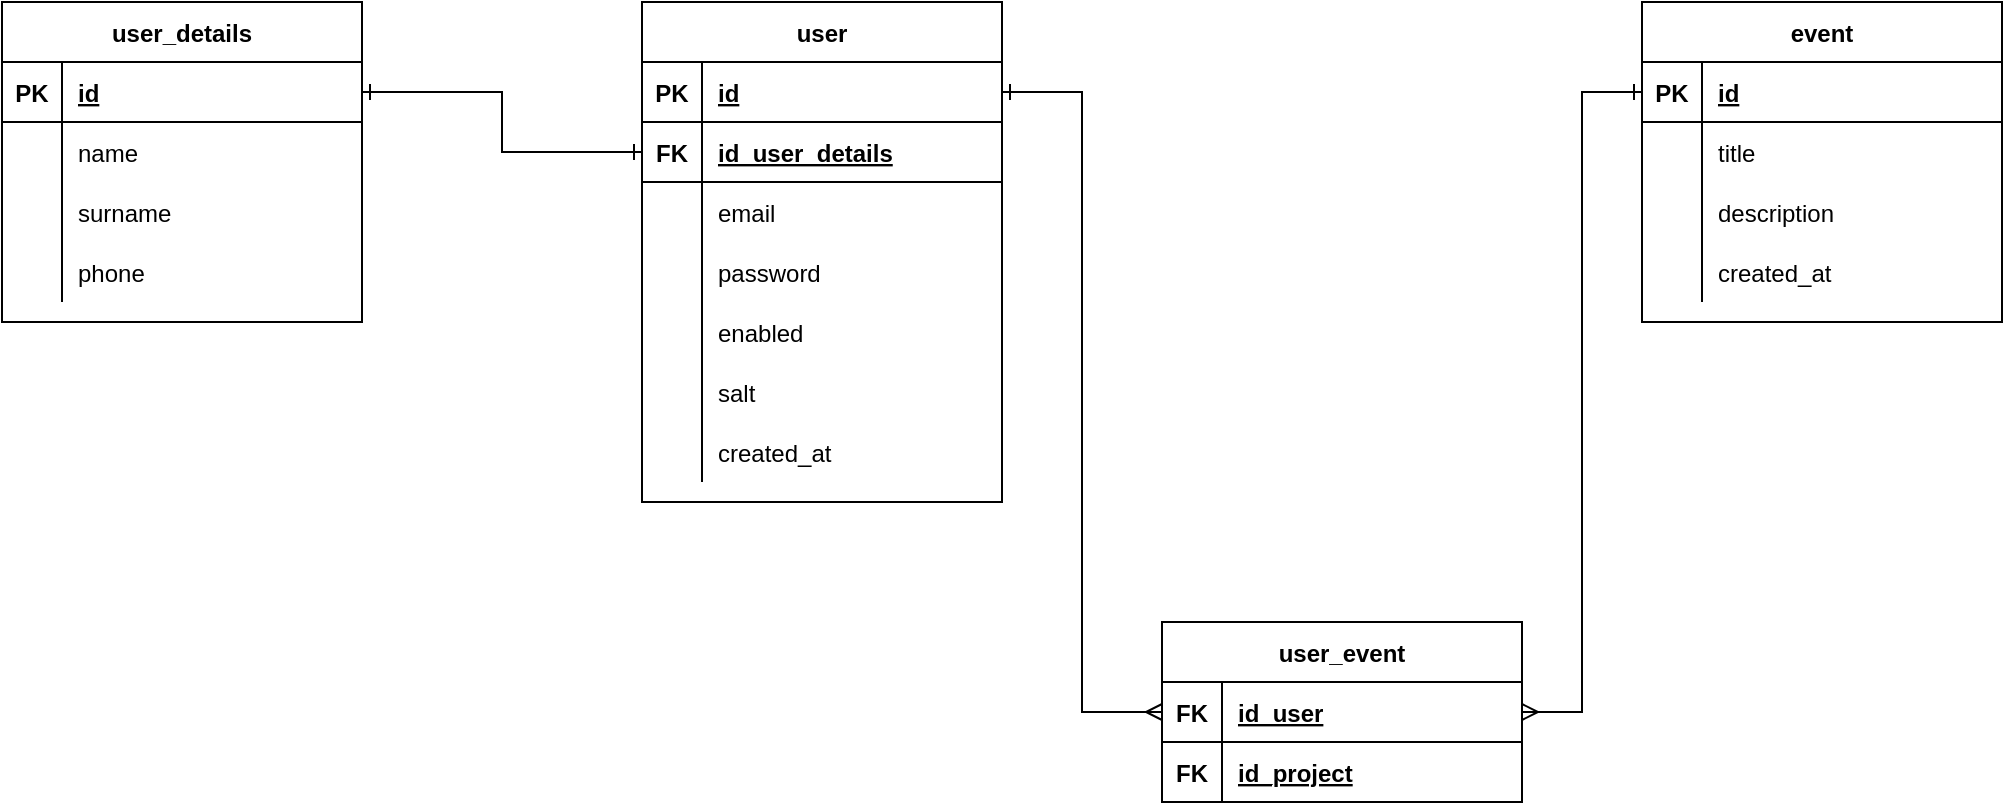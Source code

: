 <mxfile version="14.0.0" type="device"><diagram id="XVylNcz4In3W7C7j0Wop" name="Page-1"><mxGraphModel dx="1422" dy="762" grid="1" gridSize="10" guides="1" tooltips="1" connect="1" arrows="1" fold="1" page="1" pageScale="1" pageWidth="3300" pageHeight="2339" math="0" shadow="0"><root><mxCell id="0"/><mxCell id="1" parent="0"/><mxCell id="rIm2zGxiIQ4ZFtIDSf04-1" value="user" style="shape=table;startSize=30;container=1;collapsible=1;childLayout=tableLayout;fixedRows=1;rowLines=0;fontStyle=1;align=center;resizeLast=1;" vertex="1" parent="1"><mxGeometry x="430" y="130" width="180" height="250" as="geometry"/></mxCell><mxCell id="rIm2zGxiIQ4ZFtIDSf04-2" value="" style="shape=partialRectangle;collapsible=0;dropTarget=0;pointerEvents=0;fillColor=none;top=0;left=0;bottom=1;right=0;points=[[0,0.5],[1,0.5]];portConstraint=eastwest;" vertex="1" parent="rIm2zGxiIQ4ZFtIDSf04-1"><mxGeometry y="30" width="180" height="30" as="geometry"/></mxCell><mxCell id="rIm2zGxiIQ4ZFtIDSf04-3" value="PK" style="shape=partialRectangle;connectable=0;fillColor=none;top=0;left=0;bottom=0;right=0;fontStyle=1;overflow=hidden;" vertex="1" parent="rIm2zGxiIQ4ZFtIDSf04-2"><mxGeometry width="30" height="30" as="geometry"/></mxCell><mxCell id="rIm2zGxiIQ4ZFtIDSf04-4" value="id" style="shape=partialRectangle;connectable=0;fillColor=none;top=0;left=0;bottom=0;right=0;align=left;spacingLeft=6;fontStyle=5;overflow=hidden;" vertex="1" parent="rIm2zGxiIQ4ZFtIDSf04-2"><mxGeometry x="30" width="150" height="30" as="geometry"/></mxCell><mxCell id="rIm2zGxiIQ4ZFtIDSf04-14" value="" style="shape=partialRectangle;collapsible=0;dropTarget=0;pointerEvents=0;fillColor=none;top=0;left=0;bottom=1;right=0;points=[[0,0.5],[1,0.5]];portConstraint=eastwest;" vertex="1" parent="rIm2zGxiIQ4ZFtIDSf04-1"><mxGeometry y="60" width="180" height="30" as="geometry"/></mxCell><mxCell id="rIm2zGxiIQ4ZFtIDSf04-15" value="FK" style="shape=partialRectangle;connectable=0;fillColor=none;top=0;left=0;bottom=0;right=0;fontStyle=1;overflow=hidden;" vertex="1" parent="rIm2zGxiIQ4ZFtIDSf04-14"><mxGeometry width="30" height="30" as="geometry"/></mxCell><mxCell id="rIm2zGxiIQ4ZFtIDSf04-16" value="id_user_details" style="shape=partialRectangle;connectable=0;fillColor=none;top=0;left=0;bottom=0;right=0;align=left;spacingLeft=6;fontStyle=5;overflow=hidden;" vertex="1" parent="rIm2zGxiIQ4ZFtIDSf04-14"><mxGeometry x="30" width="150" height="30" as="geometry"/></mxCell><mxCell id="rIm2zGxiIQ4ZFtIDSf04-5" value="" style="shape=partialRectangle;collapsible=0;dropTarget=0;pointerEvents=0;fillColor=none;top=0;left=0;bottom=0;right=0;points=[[0,0.5],[1,0.5]];portConstraint=eastwest;" vertex="1" parent="rIm2zGxiIQ4ZFtIDSf04-1"><mxGeometry y="90" width="180" height="30" as="geometry"/></mxCell><mxCell id="rIm2zGxiIQ4ZFtIDSf04-6" value="" style="shape=partialRectangle;connectable=0;fillColor=none;top=0;left=0;bottom=0;right=0;editable=1;overflow=hidden;" vertex="1" parent="rIm2zGxiIQ4ZFtIDSf04-5"><mxGeometry width="30" height="30" as="geometry"/></mxCell><mxCell id="rIm2zGxiIQ4ZFtIDSf04-7" value="email" style="shape=partialRectangle;connectable=0;fillColor=none;top=0;left=0;bottom=0;right=0;align=left;spacingLeft=6;overflow=hidden;" vertex="1" parent="rIm2zGxiIQ4ZFtIDSf04-5"><mxGeometry x="30" width="150" height="30" as="geometry"/></mxCell><mxCell id="rIm2zGxiIQ4ZFtIDSf04-8" value="" style="shape=partialRectangle;collapsible=0;dropTarget=0;pointerEvents=0;fillColor=none;top=0;left=0;bottom=0;right=0;points=[[0,0.5],[1,0.5]];portConstraint=eastwest;" vertex="1" parent="rIm2zGxiIQ4ZFtIDSf04-1"><mxGeometry y="120" width="180" height="30" as="geometry"/></mxCell><mxCell id="rIm2zGxiIQ4ZFtIDSf04-9" value="" style="shape=partialRectangle;connectable=0;fillColor=none;top=0;left=0;bottom=0;right=0;editable=1;overflow=hidden;" vertex="1" parent="rIm2zGxiIQ4ZFtIDSf04-8"><mxGeometry width="30" height="30" as="geometry"/></mxCell><mxCell id="rIm2zGxiIQ4ZFtIDSf04-10" value="password" style="shape=partialRectangle;connectable=0;fillColor=none;top=0;left=0;bottom=0;right=0;align=left;spacingLeft=6;overflow=hidden;" vertex="1" parent="rIm2zGxiIQ4ZFtIDSf04-8"><mxGeometry x="30" width="150" height="30" as="geometry"/></mxCell><mxCell id="rIm2zGxiIQ4ZFtIDSf04-11" value="" style="shape=partialRectangle;collapsible=0;dropTarget=0;pointerEvents=0;fillColor=none;top=0;left=0;bottom=0;right=0;points=[[0,0.5],[1,0.5]];portConstraint=eastwest;" vertex="1" parent="rIm2zGxiIQ4ZFtIDSf04-1"><mxGeometry y="150" width="180" height="30" as="geometry"/></mxCell><mxCell id="rIm2zGxiIQ4ZFtIDSf04-12" value="" style="shape=partialRectangle;connectable=0;fillColor=none;top=0;left=0;bottom=0;right=0;editable=1;overflow=hidden;" vertex="1" parent="rIm2zGxiIQ4ZFtIDSf04-11"><mxGeometry width="30" height="30" as="geometry"/></mxCell><mxCell id="rIm2zGxiIQ4ZFtIDSf04-13" value="enabled" style="shape=partialRectangle;connectable=0;fillColor=none;top=0;left=0;bottom=0;right=0;align=left;spacingLeft=6;overflow=hidden;" vertex="1" parent="rIm2zGxiIQ4ZFtIDSf04-11"><mxGeometry x="30" width="150" height="30" as="geometry"/></mxCell><mxCell id="rIm2zGxiIQ4ZFtIDSf04-17" value="" style="shape=partialRectangle;collapsible=0;dropTarget=0;pointerEvents=0;fillColor=none;top=0;left=0;bottom=0;right=0;points=[[0,0.5],[1,0.5]];portConstraint=eastwest;" vertex="1" parent="rIm2zGxiIQ4ZFtIDSf04-1"><mxGeometry y="180" width="180" height="30" as="geometry"/></mxCell><mxCell id="rIm2zGxiIQ4ZFtIDSf04-18" value="" style="shape=partialRectangle;connectable=0;fillColor=none;top=0;left=0;bottom=0;right=0;editable=1;overflow=hidden;" vertex="1" parent="rIm2zGxiIQ4ZFtIDSf04-17"><mxGeometry width="30" height="30" as="geometry"/></mxCell><mxCell id="rIm2zGxiIQ4ZFtIDSf04-19" value="salt" style="shape=partialRectangle;connectable=0;fillColor=none;top=0;left=0;bottom=0;right=0;align=left;spacingLeft=6;overflow=hidden;" vertex="1" parent="rIm2zGxiIQ4ZFtIDSf04-17"><mxGeometry x="30" width="150" height="30" as="geometry"/></mxCell><mxCell id="rIm2zGxiIQ4ZFtIDSf04-20" value="" style="shape=partialRectangle;collapsible=0;dropTarget=0;pointerEvents=0;fillColor=none;top=0;left=0;bottom=0;right=0;points=[[0,0.5],[1,0.5]];portConstraint=eastwest;" vertex="1" parent="rIm2zGxiIQ4ZFtIDSf04-1"><mxGeometry y="210" width="180" height="30" as="geometry"/></mxCell><mxCell id="rIm2zGxiIQ4ZFtIDSf04-21" value="" style="shape=partialRectangle;connectable=0;fillColor=none;top=0;left=0;bottom=0;right=0;editable=1;overflow=hidden;" vertex="1" parent="rIm2zGxiIQ4ZFtIDSf04-20"><mxGeometry width="30" height="30" as="geometry"/></mxCell><mxCell id="rIm2zGxiIQ4ZFtIDSf04-22" value="created_at" style="shape=partialRectangle;connectable=0;fillColor=none;top=0;left=0;bottom=0;right=0;align=left;spacingLeft=6;overflow=hidden;" vertex="1" parent="rIm2zGxiIQ4ZFtIDSf04-20"><mxGeometry x="30" width="150" height="30" as="geometry"/></mxCell><mxCell id="rIm2zGxiIQ4ZFtIDSf04-23" value="user_details" style="shape=table;startSize=30;container=1;collapsible=1;childLayout=tableLayout;fixedRows=1;rowLines=0;fontStyle=1;align=center;resizeLast=1;" vertex="1" parent="1"><mxGeometry x="110" y="130" width="180" height="160" as="geometry"/></mxCell><mxCell id="rIm2zGxiIQ4ZFtIDSf04-24" value="" style="shape=partialRectangle;collapsible=0;dropTarget=0;pointerEvents=0;fillColor=none;top=0;left=0;bottom=1;right=0;points=[[0,0.5],[1,0.5]];portConstraint=eastwest;" vertex="1" parent="rIm2zGxiIQ4ZFtIDSf04-23"><mxGeometry y="30" width="180" height="30" as="geometry"/></mxCell><mxCell id="rIm2zGxiIQ4ZFtIDSf04-25" value="PK" style="shape=partialRectangle;connectable=0;fillColor=none;top=0;left=0;bottom=0;right=0;fontStyle=1;overflow=hidden;" vertex="1" parent="rIm2zGxiIQ4ZFtIDSf04-24"><mxGeometry width="30" height="30" as="geometry"/></mxCell><mxCell id="rIm2zGxiIQ4ZFtIDSf04-26" value="id" style="shape=partialRectangle;connectable=0;fillColor=none;top=0;left=0;bottom=0;right=0;align=left;spacingLeft=6;fontStyle=5;overflow=hidden;" vertex="1" parent="rIm2zGxiIQ4ZFtIDSf04-24"><mxGeometry x="30" width="150" height="30" as="geometry"/></mxCell><mxCell id="rIm2zGxiIQ4ZFtIDSf04-27" value="" style="shape=partialRectangle;collapsible=0;dropTarget=0;pointerEvents=0;fillColor=none;top=0;left=0;bottom=0;right=0;points=[[0,0.5],[1,0.5]];portConstraint=eastwest;" vertex="1" parent="rIm2zGxiIQ4ZFtIDSf04-23"><mxGeometry y="60" width="180" height="30" as="geometry"/></mxCell><mxCell id="rIm2zGxiIQ4ZFtIDSf04-28" value="" style="shape=partialRectangle;connectable=0;fillColor=none;top=0;left=0;bottom=0;right=0;editable=1;overflow=hidden;" vertex="1" parent="rIm2zGxiIQ4ZFtIDSf04-27"><mxGeometry width="30" height="30" as="geometry"/></mxCell><mxCell id="rIm2zGxiIQ4ZFtIDSf04-29" value="name" style="shape=partialRectangle;connectable=0;fillColor=none;top=0;left=0;bottom=0;right=0;align=left;spacingLeft=6;overflow=hidden;" vertex="1" parent="rIm2zGxiIQ4ZFtIDSf04-27"><mxGeometry x="30" width="150" height="30" as="geometry"/></mxCell><mxCell id="rIm2zGxiIQ4ZFtIDSf04-30" value="" style="shape=partialRectangle;collapsible=0;dropTarget=0;pointerEvents=0;fillColor=none;top=0;left=0;bottom=0;right=0;points=[[0,0.5],[1,0.5]];portConstraint=eastwest;" vertex="1" parent="rIm2zGxiIQ4ZFtIDSf04-23"><mxGeometry y="90" width="180" height="30" as="geometry"/></mxCell><mxCell id="rIm2zGxiIQ4ZFtIDSf04-31" value="" style="shape=partialRectangle;connectable=0;fillColor=none;top=0;left=0;bottom=0;right=0;editable=1;overflow=hidden;" vertex="1" parent="rIm2zGxiIQ4ZFtIDSf04-30"><mxGeometry width="30" height="30" as="geometry"/></mxCell><mxCell id="rIm2zGxiIQ4ZFtIDSf04-32" value="surname" style="shape=partialRectangle;connectable=0;fillColor=none;top=0;left=0;bottom=0;right=0;align=left;spacingLeft=6;overflow=hidden;" vertex="1" parent="rIm2zGxiIQ4ZFtIDSf04-30"><mxGeometry x="30" width="150" height="30" as="geometry"/></mxCell><mxCell id="rIm2zGxiIQ4ZFtIDSf04-33" value="" style="shape=partialRectangle;collapsible=0;dropTarget=0;pointerEvents=0;fillColor=none;top=0;left=0;bottom=0;right=0;points=[[0,0.5],[1,0.5]];portConstraint=eastwest;" vertex="1" parent="rIm2zGxiIQ4ZFtIDSf04-23"><mxGeometry y="120" width="180" height="30" as="geometry"/></mxCell><mxCell id="rIm2zGxiIQ4ZFtIDSf04-34" value="" style="shape=partialRectangle;connectable=0;fillColor=none;top=0;left=0;bottom=0;right=0;editable=1;overflow=hidden;" vertex="1" parent="rIm2zGxiIQ4ZFtIDSf04-33"><mxGeometry width="30" height="30" as="geometry"/></mxCell><mxCell id="rIm2zGxiIQ4ZFtIDSf04-35" value="phone" style="shape=partialRectangle;connectable=0;fillColor=none;top=0;left=0;bottom=0;right=0;align=left;spacingLeft=6;overflow=hidden;" vertex="1" parent="rIm2zGxiIQ4ZFtIDSf04-33"><mxGeometry x="30" width="150" height="30" as="geometry"/></mxCell><mxCell id="rIm2zGxiIQ4ZFtIDSf04-37" style="edgeStyle=orthogonalEdgeStyle;rounded=0;orthogonalLoop=1;jettySize=auto;html=1;exitX=1;exitY=0.5;exitDx=0;exitDy=0;entryX=0;entryY=0.5;entryDx=0;entryDy=0;endArrow=ERone;endFill=0;startArrow=ERone;startFill=0;" edge="1" parent="1" source="rIm2zGxiIQ4ZFtIDSf04-24" target="rIm2zGxiIQ4ZFtIDSf04-14"><mxGeometry relative="1" as="geometry"/></mxCell><mxCell id="rIm2zGxiIQ4ZFtIDSf04-38" value="event" style="shape=table;startSize=30;container=1;collapsible=1;childLayout=tableLayout;fixedRows=1;rowLines=0;fontStyle=1;align=center;resizeLast=1;" vertex="1" parent="1"><mxGeometry x="930" y="130" width="180" height="160" as="geometry"/></mxCell><mxCell id="rIm2zGxiIQ4ZFtIDSf04-39" value="" style="shape=partialRectangle;collapsible=0;dropTarget=0;pointerEvents=0;fillColor=none;top=0;left=0;bottom=1;right=0;points=[[0,0.5],[1,0.5]];portConstraint=eastwest;" vertex="1" parent="rIm2zGxiIQ4ZFtIDSf04-38"><mxGeometry y="30" width="180" height="30" as="geometry"/></mxCell><mxCell id="rIm2zGxiIQ4ZFtIDSf04-40" value="PK" style="shape=partialRectangle;connectable=0;fillColor=none;top=0;left=0;bottom=0;right=0;fontStyle=1;overflow=hidden;" vertex="1" parent="rIm2zGxiIQ4ZFtIDSf04-39"><mxGeometry width="30" height="30" as="geometry"/></mxCell><mxCell id="rIm2zGxiIQ4ZFtIDSf04-41" value="id" style="shape=partialRectangle;connectable=0;fillColor=none;top=0;left=0;bottom=0;right=0;align=left;spacingLeft=6;fontStyle=5;overflow=hidden;" vertex="1" parent="rIm2zGxiIQ4ZFtIDSf04-39"><mxGeometry x="30" width="150" height="30" as="geometry"/></mxCell><mxCell id="rIm2zGxiIQ4ZFtIDSf04-42" value="" style="shape=partialRectangle;collapsible=0;dropTarget=0;pointerEvents=0;fillColor=none;top=0;left=0;bottom=0;right=0;points=[[0,0.5],[1,0.5]];portConstraint=eastwest;" vertex="1" parent="rIm2zGxiIQ4ZFtIDSf04-38"><mxGeometry y="60" width="180" height="30" as="geometry"/></mxCell><mxCell id="rIm2zGxiIQ4ZFtIDSf04-43" value="" style="shape=partialRectangle;connectable=0;fillColor=none;top=0;left=0;bottom=0;right=0;editable=1;overflow=hidden;" vertex="1" parent="rIm2zGxiIQ4ZFtIDSf04-42"><mxGeometry width="30" height="30" as="geometry"/></mxCell><mxCell id="rIm2zGxiIQ4ZFtIDSf04-44" value="title" style="shape=partialRectangle;connectable=0;fillColor=none;top=0;left=0;bottom=0;right=0;align=left;spacingLeft=6;overflow=hidden;" vertex="1" parent="rIm2zGxiIQ4ZFtIDSf04-42"><mxGeometry x="30" width="150" height="30" as="geometry"/></mxCell><mxCell id="rIm2zGxiIQ4ZFtIDSf04-45" value="" style="shape=partialRectangle;collapsible=0;dropTarget=0;pointerEvents=0;fillColor=none;top=0;left=0;bottom=0;right=0;points=[[0,0.5],[1,0.5]];portConstraint=eastwest;" vertex="1" parent="rIm2zGxiIQ4ZFtIDSf04-38"><mxGeometry y="90" width="180" height="30" as="geometry"/></mxCell><mxCell id="rIm2zGxiIQ4ZFtIDSf04-46" value="" style="shape=partialRectangle;connectable=0;fillColor=none;top=0;left=0;bottom=0;right=0;editable=1;overflow=hidden;" vertex="1" parent="rIm2zGxiIQ4ZFtIDSf04-45"><mxGeometry width="30" height="30" as="geometry"/></mxCell><mxCell id="rIm2zGxiIQ4ZFtIDSf04-47" value="description" style="shape=partialRectangle;connectable=0;fillColor=none;top=0;left=0;bottom=0;right=0;align=left;spacingLeft=6;overflow=hidden;" vertex="1" parent="rIm2zGxiIQ4ZFtIDSf04-45"><mxGeometry x="30" width="150" height="30" as="geometry"/></mxCell><mxCell id="rIm2zGxiIQ4ZFtIDSf04-48" value="" style="shape=partialRectangle;collapsible=0;dropTarget=0;pointerEvents=0;fillColor=none;top=0;left=0;bottom=0;right=0;points=[[0,0.5],[1,0.5]];portConstraint=eastwest;" vertex="1" parent="rIm2zGxiIQ4ZFtIDSf04-38"><mxGeometry y="120" width="180" height="30" as="geometry"/></mxCell><mxCell id="rIm2zGxiIQ4ZFtIDSf04-49" value="" style="shape=partialRectangle;connectable=0;fillColor=none;top=0;left=0;bottom=0;right=0;editable=1;overflow=hidden;" vertex="1" parent="rIm2zGxiIQ4ZFtIDSf04-48"><mxGeometry width="30" height="30" as="geometry"/></mxCell><mxCell id="rIm2zGxiIQ4ZFtIDSf04-50" value="created_at" style="shape=partialRectangle;connectable=0;fillColor=none;top=0;left=0;bottom=0;right=0;align=left;spacingLeft=6;overflow=hidden;" vertex="1" parent="rIm2zGxiIQ4ZFtIDSf04-48"><mxGeometry x="30" width="150" height="30" as="geometry"/></mxCell><mxCell id="rIm2zGxiIQ4ZFtIDSf04-51" value="user_event" style="shape=table;startSize=30;container=1;collapsible=1;childLayout=tableLayout;fixedRows=1;rowLines=0;fontStyle=1;align=center;resizeLast=1;" vertex="1" parent="1"><mxGeometry x="690" y="440" width="180" height="90" as="geometry"/></mxCell><mxCell id="rIm2zGxiIQ4ZFtIDSf04-52" value="" style="shape=partialRectangle;collapsible=0;dropTarget=0;pointerEvents=0;fillColor=none;top=0;left=0;bottom=1;right=0;points=[[0,0.5],[1,0.5]];portConstraint=eastwest;" vertex="1" parent="rIm2zGxiIQ4ZFtIDSf04-51"><mxGeometry y="30" width="180" height="30" as="geometry"/></mxCell><mxCell id="rIm2zGxiIQ4ZFtIDSf04-53" value="FK" style="shape=partialRectangle;connectable=0;fillColor=none;top=0;left=0;bottom=0;right=0;fontStyle=1;overflow=hidden;" vertex="1" parent="rIm2zGxiIQ4ZFtIDSf04-52"><mxGeometry width="30" height="30" as="geometry"/></mxCell><mxCell id="rIm2zGxiIQ4ZFtIDSf04-54" value="id_user" style="shape=partialRectangle;connectable=0;fillColor=none;top=0;left=0;bottom=0;right=0;align=left;spacingLeft=6;fontStyle=5;overflow=hidden;" vertex="1" parent="rIm2zGxiIQ4ZFtIDSf04-52"><mxGeometry x="30" width="150" height="30" as="geometry"/></mxCell><mxCell id="rIm2zGxiIQ4ZFtIDSf04-64" value="" style="shape=partialRectangle;collapsible=0;dropTarget=0;pointerEvents=0;fillColor=none;top=0;left=0;bottom=1;right=0;points=[[0,0.5],[1,0.5]];portConstraint=eastwest;" vertex="1" parent="rIm2zGxiIQ4ZFtIDSf04-51"><mxGeometry y="60" width="180" height="30" as="geometry"/></mxCell><mxCell id="rIm2zGxiIQ4ZFtIDSf04-65" value="FK" style="shape=partialRectangle;connectable=0;fillColor=none;top=0;left=0;bottom=0;right=0;fontStyle=1;overflow=hidden;" vertex="1" parent="rIm2zGxiIQ4ZFtIDSf04-64"><mxGeometry width="30" height="30" as="geometry"/></mxCell><mxCell id="rIm2zGxiIQ4ZFtIDSf04-66" value="id_project" style="shape=partialRectangle;connectable=0;fillColor=none;top=0;left=0;bottom=0;right=0;align=left;spacingLeft=6;fontStyle=5;overflow=hidden;" vertex="1" parent="rIm2zGxiIQ4ZFtIDSf04-64"><mxGeometry x="30" width="150" height="30" as="geometry"/></mxCell><mxCell id="rIm2zGxiIQ4ZFtIDSf04-67" style="edgeStyle=orthogonalEdgeStyle;rounded=0;orthogonalLoop=1;jettySize=auto;html=1;exitX=1;exitY=0.5;exitDx=0;exitDy=0;entryX=0;entryY=0.5;entryDx=0;entryDy=0;startArrow=ERone;startFill=0;endArrow=ERmany;endFill=0;" edge="1" parent="1" source="rIm2zGxiIQ4ZFtIDSf04-2" target="rIm2zGxiIQ4ZFtIDSf04-52"><mxGeometry relative="1" as="geometry"/></mxCell><mxCell id="rIm2zGxiIQ4ZFtIDSf04-68" style="edgeStyle=orthogonalEdgeStyle;rounded=0;orthogonalLoop=1;jettySize=auto;html=1;exitX=0;exitY=0.5;exitDx=0;exitDy=0;entryX=1;entryY=0.5;entryDx=0;entryDy=0;startArrow=ERone;startFill=0;endArrow=ERmany;endFill=0;" edge="1" parent="1" source="rIm2zGxiIQ4ZFtIDSf04-39" target="rIm2zGxiIQ4ZFtIDSf04-52"><mxGeometry relative="1" as="geometry"><mxPoint x="620" y="185" as="sourcePoint"/><mxPoint x="700" y="495" as="targetPoint"/></mxGeometry></mxCell></root></mxGraphModel></diagram></mxfile>